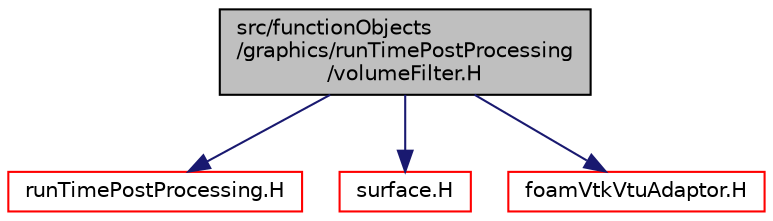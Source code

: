 digraph "src/functionObjects/graphics/runTimePostProcessing/volumeFilter.H"
{
  bgcolor="transparent";
  edge [fontname="Helvetica",fontsize="10",labelfontname="Helvetica",labelfontsize="10"];
  node [fontname="Helvetica",fontsize="10",shape=record];
  Node1 [label="src/functionObjects\l/graphics/runTimePostProcessing\l/volumeFilter.H",height=0.2,width=0.4,color="black", fillcolor="grey75", style="filled" fontcolor="black"];
  Node1 -> Node2 [color="midnightblue",fontsize="10",style="solid",fontname="Helvetica"];
  Node2 [label="runTimePostProcessing.H",height=0.2,width=0.4,color="red",URL="$runTimePostProcessing_8H.html"];
  Node1 -> Node3 [color="midnightblue",fontsize="10",style="solid",fontname="Helvetica"];
  Node3 [label="surface.H",height=0.2,width=0.4,color="red",URL="$surface_8H.html"];
  Node1 -> Node4 [color="midnightblue",fontsize="10",style="solid",fontname="Helvetica"];
  Node4 [label="foamVtkVtuAdaptor.H",height=0.2,width=0.4,color="red",URL="$foamVtkVtuAdaptor_8H.html"];
}
